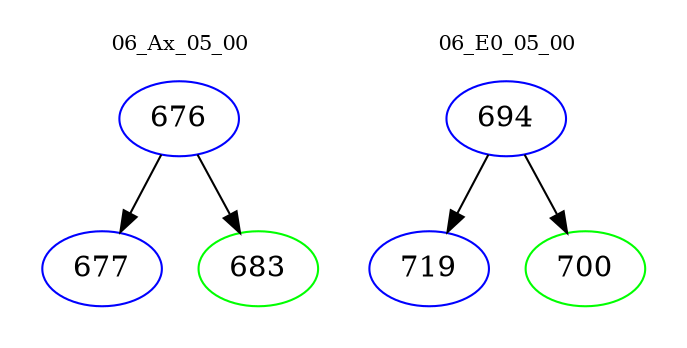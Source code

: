 digraph{
subgraph cluster_0 {
color = white
label = "06_Ax_05_00";
fontsize=10;
T0_676 [label="676", color="blue"]
T0_676 -> T0_677 [color="black"]
T0_677 [label="677", color="blue"]
T0_676 -> T0_683 [color="black"]
T0_683 [label="683", color="green"]
}
subgraph cluster_1 {
color = white
label = "06_E0_05_00";
fontsize=10;
T1_694 [label="694", color="blue"]
T1_694 -> T1_719 [color="black"]
T1_719 [label="719", color="blue"]
T1_694 -> T1_700 [color="black"]
T1_700 [label="700", color="green"]
}
}
